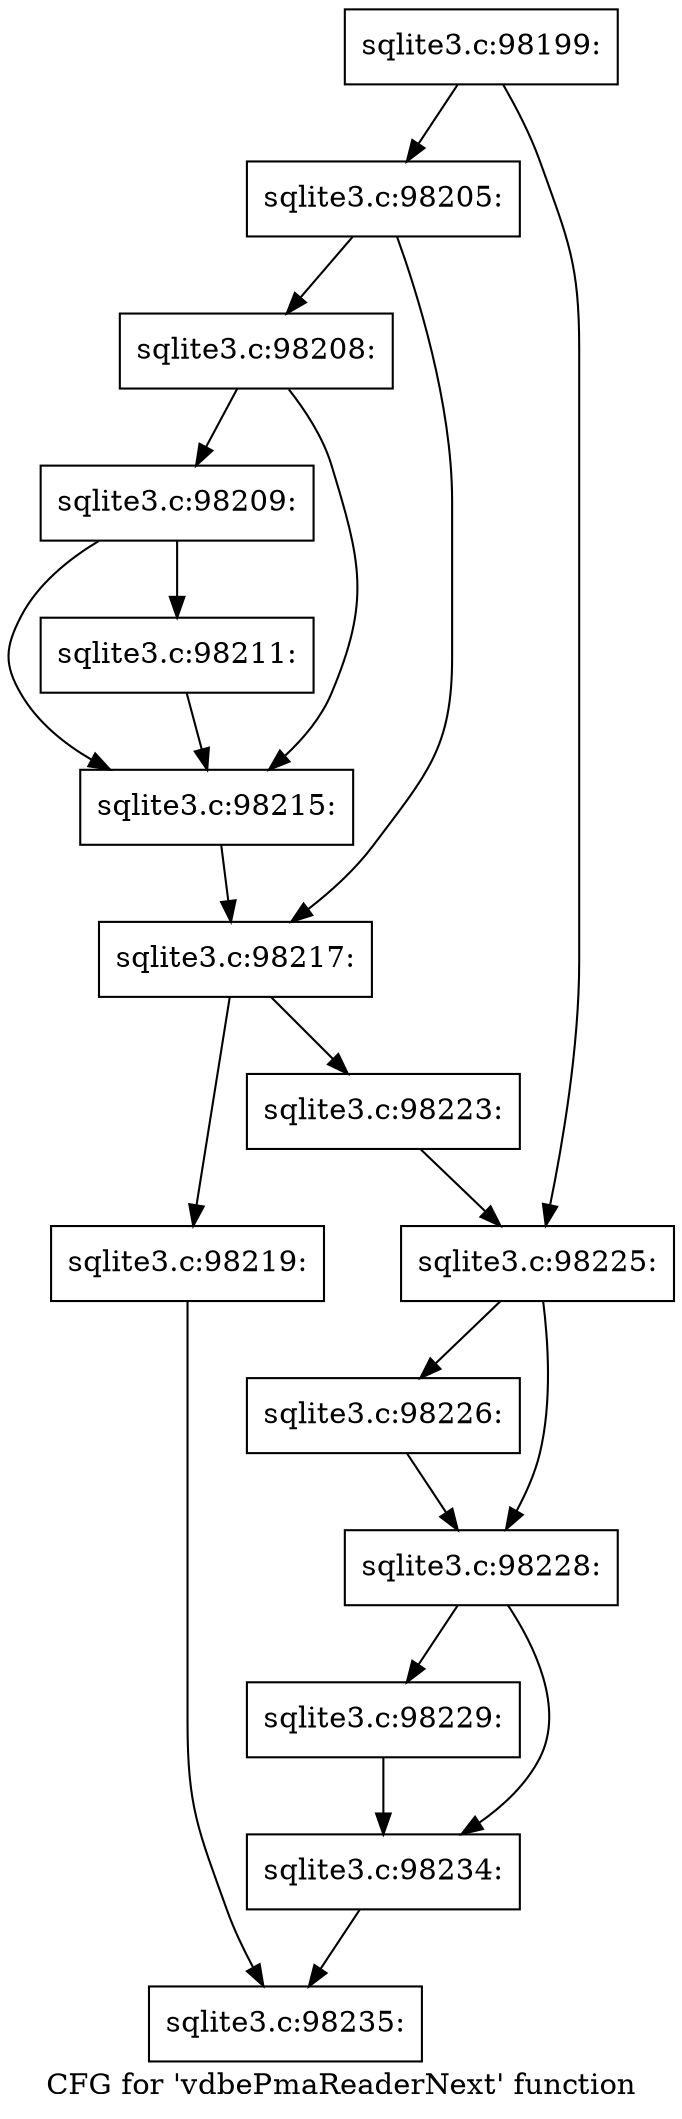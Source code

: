 digraph "CFG for 'vdbePmaReaderNext' function" {
	label="CFG for 'vdbePmaReaderNext' function";

	Node0x55c0f7810e90 [shape=record,label="{sqlite3.c:98199:}"];
	Node0x55c0f7810e90 -> Node0x55c0f781fde0;
	Node0x55c0f7810e90 -> Node0x55c0f781fe30;
	Node0x55c0f781fde0 [shape=record,label="{sqlite3.c:98205:}"];
	Node0x55c0f781fde0 -> Node0x55c0f7820c80;
	Node0x55c0f781fde0 -> Node0x55c0f7820cd0;
	Node0x55c0f7820c80 [shape=record,label="{sqlite3.c:98208:}"];
	Node0x55c0f7820c80 -> Node0x55c0f7821930;
	Node0x55c0f7820c80 -> Node0x55c0f7821700;
	Node0x55c0f7821930 [shape=record,label="{sqlite3.c:98209:}"];
	Node0x55c0f7821930 -> Node0x55c0f516c260;
	Node0x55c0f7821930 -> Node0x55c0f7821700;
	Node0x55c0f516c260 [shape=record,label="{sqlite3.c:98211:}"];
	Node0x55c0f516c260 -> Node0x55c0f7821700;
	Node0x55c0f7821700 [shape=record,label="{sqlite3.c:98215:}"];
	Node0x55c0f7821700 -> Node0x55c0f7820cd0;
	Node0x55c0f7820cd0 [shape=record,label="{sqlite3.c:98217:}"];
	Node0x55c0f7820cd0 -> Node0x55c0f7822830;
	Node0x55c0f7820cd0 -> Node0x55c0f7822880;
	Node0x55c0f7822830 [shape=record,label="{sqlite3.c:98219:}"];
	Node0x55c0f7822830 -> Node0x55c0f7811010;
	Node0x55c0f7822880 [shape=record,label="{sqlite3.c:98223:}"];
	Node0x55c0f7822880 -> Node0x55c0f781fe30;
	Node0x55c0f781fe30 [shape=record,label="{sqlite3.c:98225:}"];
	Node0x55c0f781fe30 -> Node0x55c0f7822ff0;
	Node0x55c0f781fe30 -> Node0x55c0f7823040;
	Node0x55c0f7822ff0 [shape=record,label="{sqlite3.c:98226:}"];
	Node0x55c0f7822ff0 -> Node0x55c0f7823040;
	Node0x55c0f7823040 [shape=record,label="{sqlite3.c:98228:}"];
	Node0x55c0f7823040 -> Node0x55c0f78237c0;
	Node0x55c0f7823040 -> Node0x55c0f7823810;
	Node0x55c0f78237c0 [shape=record,label="{sqlite3.c:98229:}"];
	Node0x55c0f78237c0 -> Node0x55c0f7823810;
	Node0x55c0f7823810 [shape=record,label="{sqlite3.c:98234:}"];
	Node0x55c0f7823810 -> Node0x55c0f7811010;
	Node0x55c0f7811010 [shape=record,label="{sqlite3.c:98235:}"];
}
